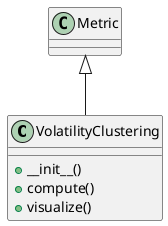 @startuml
class VolatilityClustering {
  + __init__()
  + compute()
  + visualize()
}
Metric <|-- VolatilityClustering
@enduml